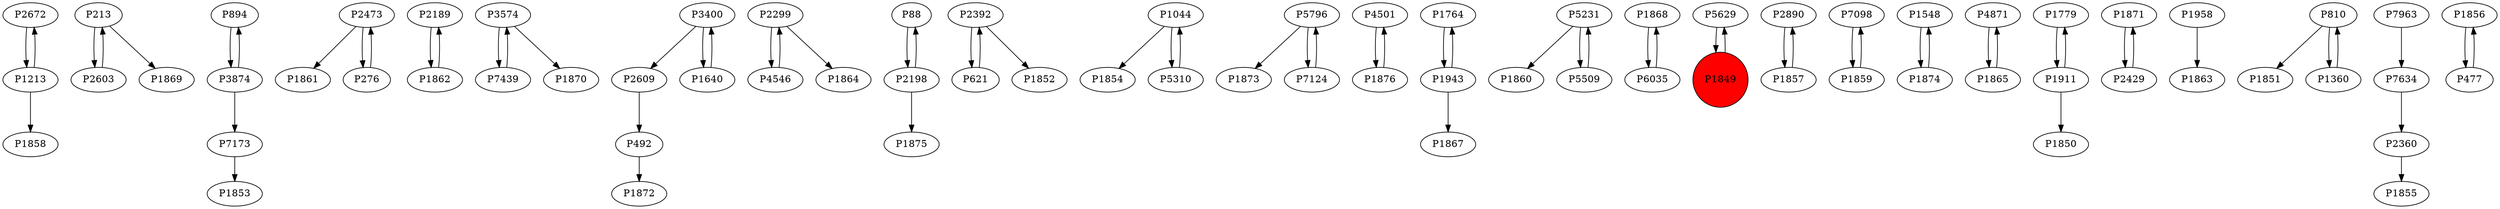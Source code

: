 digraph {
	P2672 -> P1213
	P213 -> P2603
	P213 -> P1869
	P894 -> P3874
	P2473 -> P1861
	P2189 -> P1862
	P3574 -> P7439
	P2609 -> P492
	P2299 -> P4546
	P7439 -> P3574
	P88 -> P2198
	P2392 -> P621
	P1044 -> P1854
	P5796 -> P1873
	P4501 -> P1876
	P1764 -> P1943
	P5231 -> P1860
	P1868 -> P6035
	P5629 -> P1849
	P2890 -> P1857
	P7173 -> P1853
	P1857 -> P2890
	P4546 -> P2299
	P3400 -> P1640
	P7098 -> P1859
	P1548 -> P1874
	P7124 -> P5796
	P1876 -> P4501
	P6035 -> P1868
	P4871 -> P1865
	P1779 -> P1911
	P492 -> P1872
	P1871 -> P2429
	P1958 -> P1863
	P3400 -> P2609
	P1213 -> P1858
	P1044 -> P5310
	P810 -> P1851
	P3874 -> P894
	P7634 -> P2360
	P2198 -> P88
	P1213 -> P2672
	P2429 -> P1871
	P1911 -> P1779
	P5796 -> P7124
	P1874 -> P1548
	P810 -> P1360
	P1856 -> P477
	P2392 -> P1852
	P1911 -> P1850
	P1360 -> P810
	P276 -> P2473
	P5231 -> P5509
	P3874 -> P7173
	P3574 -> P1870
	P1943 -> P1867
	P477 -> P1856
	P5310 -> P1044
	P2299 -> P1864
	P1862 -> P2189
	P1943 -> P1764
	P1859 -> P7098
	P1849 -> P5629
	P1640 -> P3400
	P2603 -> P213
	P2473 -> P276
	P621 -> P2392
	P7963 -> P7634
	P2360 -> P1855
	P2198 -> P1875
	P1865 -> P4871
	P5509 -> P5231
	P1849 [shape=circle]
	P1849 [style=filled]
	P1849 [fillcolor=red]
}